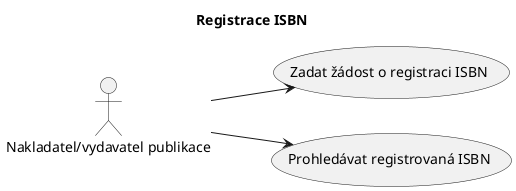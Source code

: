 @startuml
left to right direction
title Registrace ISBN
:Nakladatel/vydavatel publikace: --> (Zadat žádost o registraci ISBN)
:Nakladatel/vydavatel publikace: --> (Prohledávat registrovaná ISBN)		      
@enduml